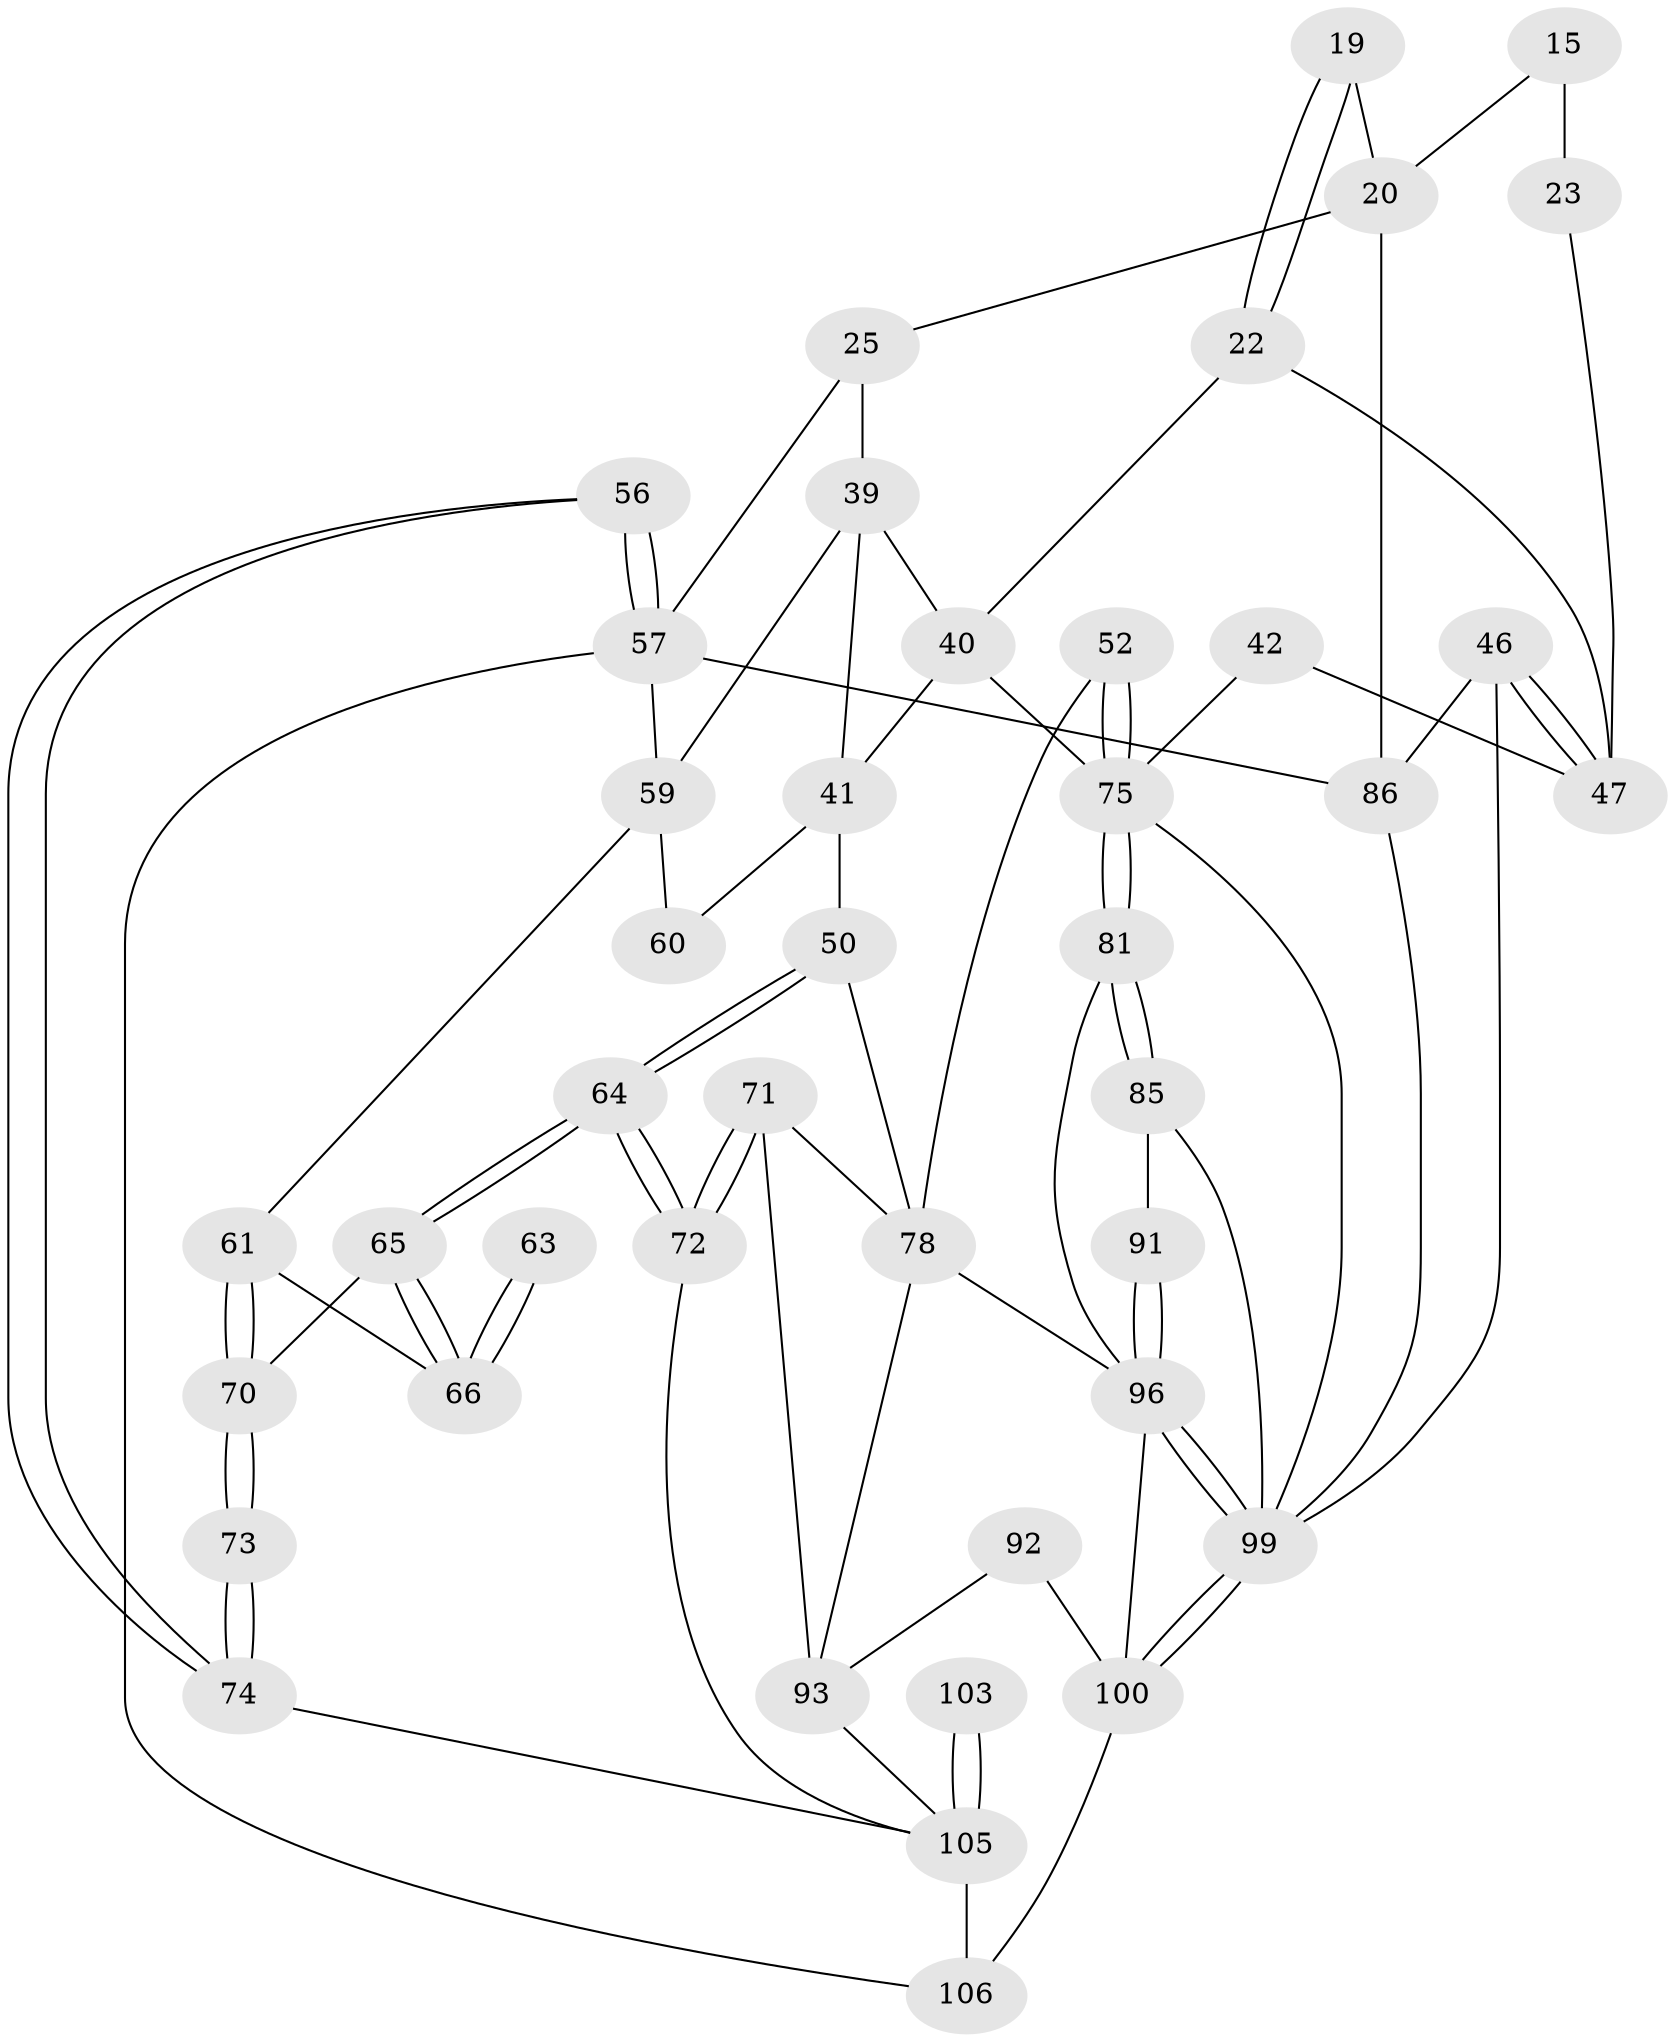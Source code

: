 // original degree distribution, {4: 0.22641509433962265, 6: 0.22641509433962265, 5: 0.5188679245283019, 3: 0.02830188679245283}
// Generated by graph-tools (version 1.1) at 2025/04/03/04/25 22:04:22]
// undirected, 42 vertices, 87 edges
graph export_dot {
graph [start="1"]
  node [color=gray90,style=filled];
  15 [pos="+0.8538051733680917+0.09077691700200627",super="+12+14"];
  19 [pos="+0.638580556491775+0.2396874780822238"];
  20 [pos="+0.4061611358564456+0.19128802843745407",super="+10"];
  22 [pos="+0.67244693992054+0.30681486359251825"];
  23 [pos="+0.9684925942183548+0.31964400485617106",super="+17+18"];
  25 [pos="+0.312619193700714+0.15312767701997743",super="+7+24"];
  39 [pos="+0.1570406533653926+0.3915374438749186",super="+32+31+26"];
  40 [pos="+0.6297394014236317+0.4427534996768307",super="+30"];
  41 [pos="+0.5385118173419886+0.49400890175755025",super="+38"];
  42 [pos="+0.8122828597652365+0.4803850727351718"];
  46 [pos="+0.9714195933228685+0.6365011171967571",super="+45"];
  47 [pos="+0.9122817336742798+0.5477807280361021",super="+35+33"];
  50 [pos="+0.2915158331397156+0.5070442142774945",super="+49"];
  52 [pos="+0.5656759845391162+0.6725914419855156"];
  56 [pos="+0+1"];
  57 [pos="+0+1",super="+5+55"];
  59 [pos="+0.006064493005796888+0.6259589675764486",super="+58+48"];
  60 [pos="+0.14188922218987787+0.5658520405645787"];
  61 [pos="+0.03415365785038318+0.6485975876094866"];
  63 [pos="+0.14153190043035208+0.5672623935507486"];
  64 [pos="+0.2761318261249982+0.6851154311452525"];
  65 [pos="+0.2101596028824707+0.691143543658905"];
  66 [pos="+0.1413985278967172+0.6457716599364998",super="+62"];
  70 [pos="+0.047013619604452224+0.6730725525484937",super="+69"];
  71 [pos="+0.315660613607465+0.7395213337867835"];
  72 [pos="+0.307309017884322+0.7380525510535647"];
  73 [pos="+0.08051166121051036+0.7766544560596433"];
  74 [pos="+0.07482191058622935+0.7967898849412965"];
  75 [pos="+0.7095320673541649+0.7429600118646763",super="+68+51"];
  78 [pos="+0.5423241516086506+0.7266951708082598",super="+54"];
  81 [pos="+0.7087131974228962+0.7510443306624132"];
  85 [pos="+0.8266834555883102+0.8386275937512675"];
  86 [pos="+1+1",super="+4"];
  91 [pos="+0.7350098091478745+0.8749301320947636"];
  92 [pos="+0.4459611005166223+0.9119163128136374",super="+90"];
  93 [pos="+0.4264039610247074+0.8923883195154088",super="+80"];
  96 [pos="+0.6808221626346405+0.9818819189528176",super="+88+83"];
  99 [pos="+0.6781522521041708+1",super="+87"];
  100 [pos="+0.6158626650268657+1",super="+97+98"];
  103 [pos="+0.13603272870946678+1"];
  105 [pos="+0.2864782936926989+0.9415581346445625",super="+94+101"];
  106 [pos="+0.332770500438217+1",super="+104+102"];
  15 -- 20 [weight=2];
  15 -- 23 [weight=4];
  19 -- 20 [weight=2];
  19 -- 22;
  19 -- 22;
  20 -- 86;
  20 -- 25 [weight=2];
  22 -- 40;
  22 -- 47;
  23 -- 47 [weight=2];
  25 -- 57;
  25 -- 39 [weight=2];
  39 -- 41;
  39 -- 40;
  39 -- 59 [weight=2];
  40 -- 41 [weight=2];
  40 -- 75;
  41 -- 50 [weight=2];
  41 -- 60;
  42 -- 47 [weight=2];
  42 -- 75;
  46 -- 47 [weight=2];
  46 -- 47;
  46 -- 99;
  46 -- 86 [weight=2];
  50 -- 64;
  50 -- 64;
  50 -- 78;
  52 -- 75 [weight=2];
  52 -- 75;
  52 -- 78;
  56 -- 57 [weight=2];
  56 -- 57;
  56 -- 74;
  56 -- 74;
  57 -- 86 [weight=2];
  57 -- 59 [weight=2];
  57 -- 106;
  59 -- 61;
  59 -- 60;
  61 -- 70;
  61 -- 70;
  61 -- 66;
  63 -- 66 [weight=2];
  63 -- 66;
  64 -- 65;
  64 -- 65;
  64 -- 72;
  64 -- 72;
  65 -- 66;
  65 -- 66;
  65 -- 70;
  70 -- 73 [weight=2];
  70 -- 73;
  71 -- 72;
  71 -- 72;
  71 -- 93;
  71 -- 78;
  72 -- 105;
  73 -- 74;
  73 -- 74;
  74 -- 105;
  75 -- 81;
  75 -- 81;
  75 -- 99;
  78 -- 93;
  78 -- 96;
  81 -- 85;
  81 -- 85;
  81 -- 96;
  85 -- 91;
  85 -- 99;
  86 -- 99;
  91 -- 96 [weight=2];
  91 -- 96;
  92 -- 93 [weight=2];
  92 -- 100 [weight=2];
  93 -- 105;
  96 -- 99;
  96 -- 99;
  96 -- 100;
  99 -- 100;
  99 -- 100;
  100 -- 106 [weight=2];
  103 -- 105 [weight=3];
  103 -- 105;
  105 -- 106 [weight=2];
}
